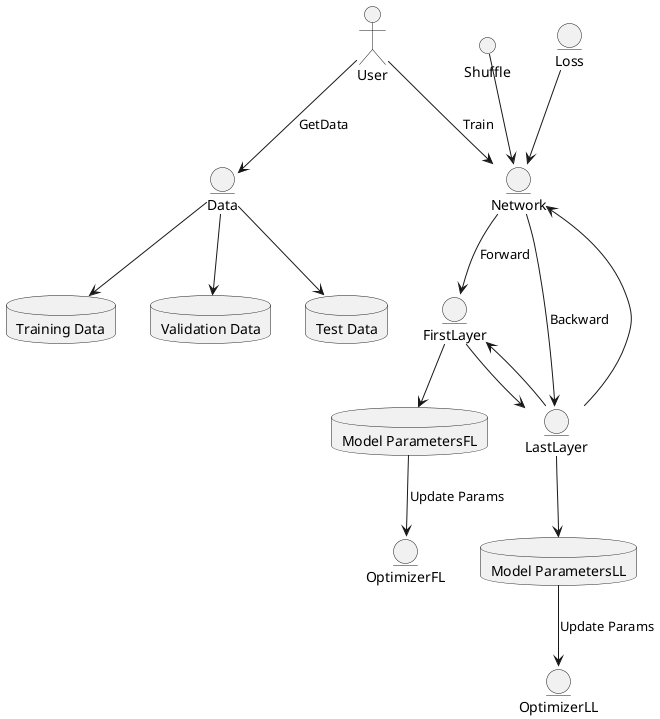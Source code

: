 @startuml

actor User

circle "Shuffle" as Shuffle

' Data
database "Training Data" as TrainingData
database "Validation Data" as ValidationData
database "Test Data" as TestData
database "Model ParametersFL" as ModelParameters
database "Model ParametersLL" as ModelParametersLL

' Entities
entity "Data" as Data
entity "OptimizerFL" as OptimizerFL
entity "OptimizerLL" as OptimizerLL
entity "Network" as Network
entity "FirstLayer" as FirstLayer
entity "LastLayer" as LastLayer
entity "Loss" as Loss

' Data Flows
User --> Data: GetData
Data --> TrainingData
Data --> ValidationData
Data --> TestData

User --> Network: Train
Network --> FirstLayer: Forward

FirstLayer --> ModelParameters
FirstLayer --> LastLayer
LastLayer --> ModelParametersLL
LastLayer --> Network

Loss --> Network
Network --> LastLayer : Backward
LastLayer --> FirstLayer

ModelParameters --> OptimizerFL : Update Params
ModelParametersLL --> OptimizerLL : Update Params

Shuffle --> Network

@enduml
